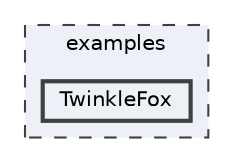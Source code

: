 digraph "/home/runner/work/FastLED/FastLED/examples/TwinkleFox"
{
 // INTERACTIVE_SVG=YES
 // LATEX_PDF_SIZE
  bgcolor="transparent";
  edge [fontname=Helvetica,fontsize=10,labelfontname=Helvetica,labelfontsize=10];
  node [fontname=Helvetica,fontsize=10,shape=box,height=0.2,width=0.4];
  compound=true
  subgraph clusterdir_d28a4824dc47e487b107a5db32ef43c4 {
    graph [ bgcolor="#edf0f7", pencolor="grey25", label="examples", fontname=Helvetica,fontsize=10 style="filled,dashed", URL="dir_d28a4824dc47e487b107a5db32ef43c4.html",tooltip=""]
  dir_3d7f0dd01d50ae27368def194e8e7b46 [label="TwinkleFox", fillcolor="#edf0f7", color="grey25", style="filled,bold", URL="dir_3d7f0dd01d50ae27368def194e8e7b46.html",tooltip=""];
  }
}
